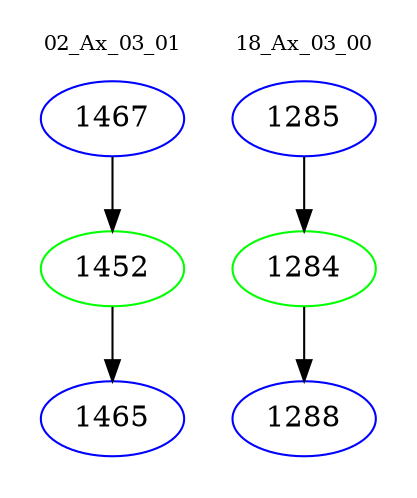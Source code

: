 digraph{
subgraph cluster_0 {
color = white
label = "02_Ax_03_01";
fontsize=10;
T0_1467 [label="1467", color="blue"]
T0_1467 -> T0_1452 [color="black"]
T0_1452 [label="1452", color="green"]
T0_1452 -> T0_1465 [color="black"]
T0_1465 [label="1465", color="blue"]
}
subgraph cluster_1 {
color = white
label = "18_Ax_03_00";
fontsize=10;
T1_1285 [label="1285", color="blue"]
T1_1285 -> T1_1284 [color="black"]
T1_1284 [label="1284", color="green"]
T1_1284 -> T1_1288 [color="black"]
T1_1288 [label="1288", color="blue"]
}
}
